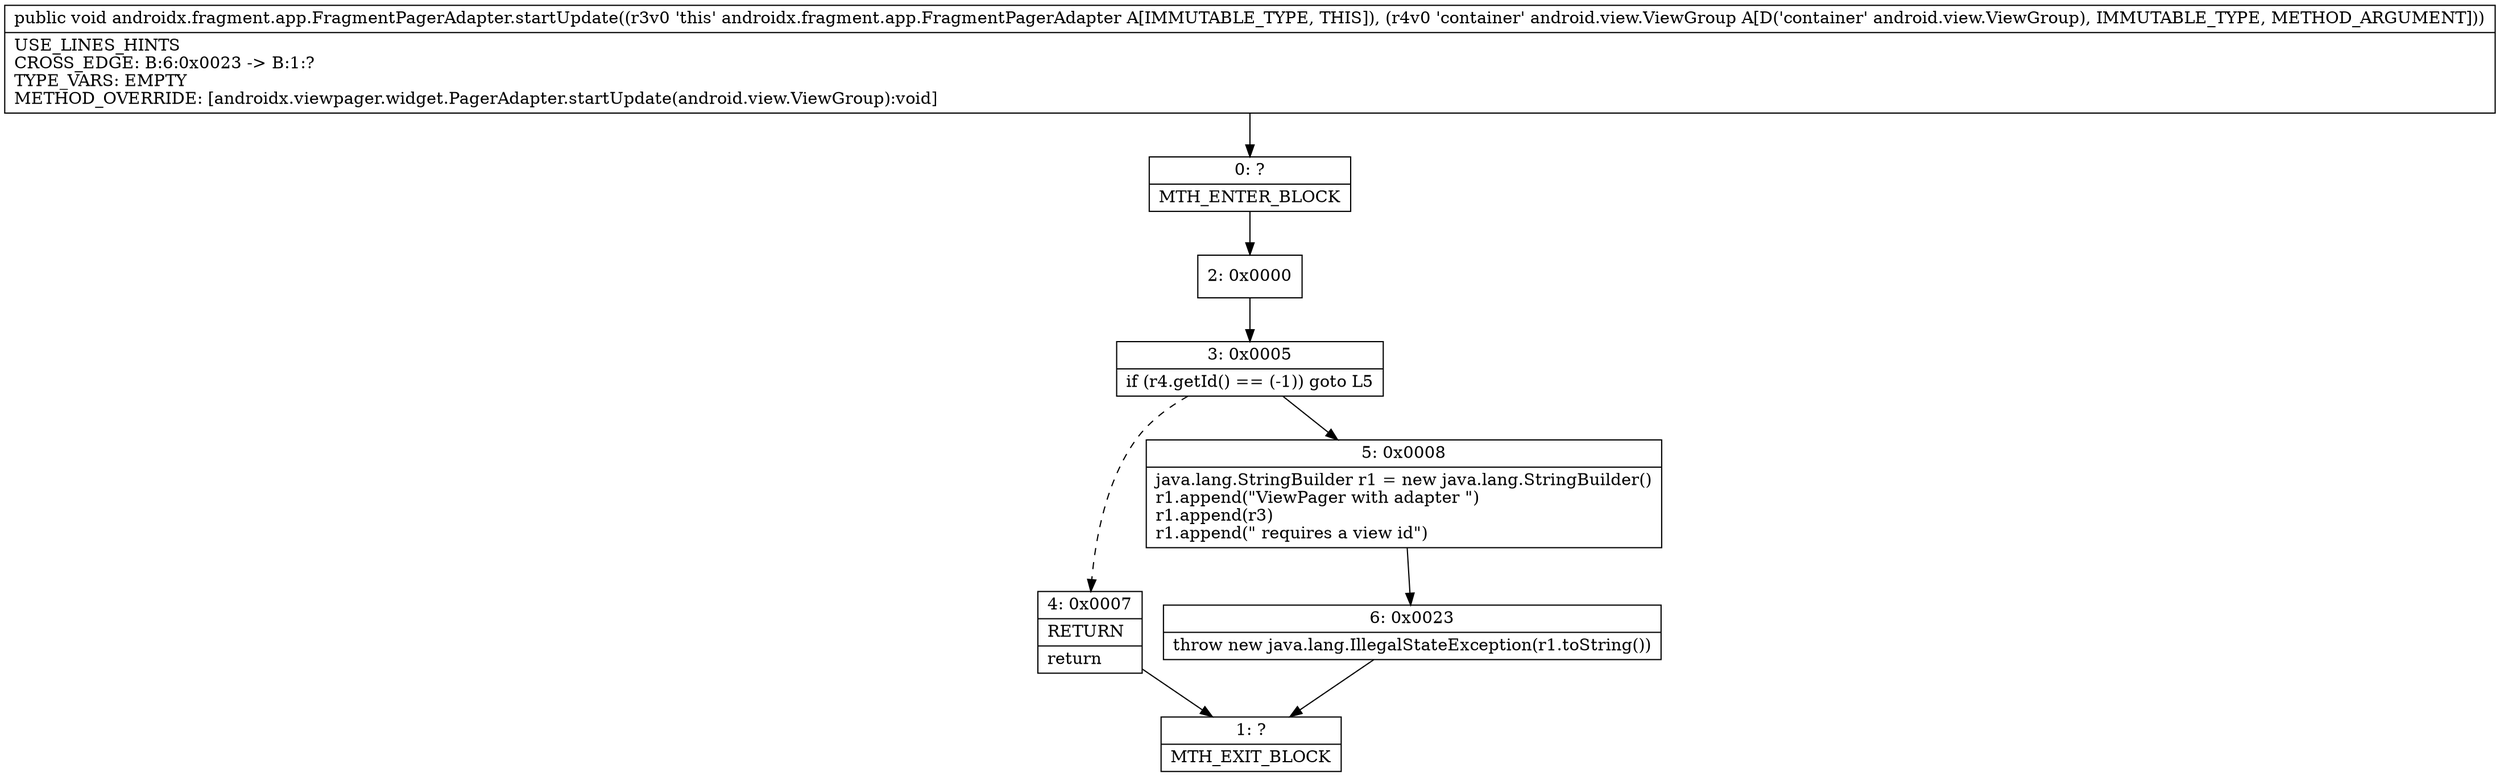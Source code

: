 digraph "CFG forandroidx.fragment.app.FragmentPagerAdapter.startUpdate(Landroid\/view\/ViewGroup;)V" {
Node_0 [shape=record,label="{0\:\ ?|MTH_ENTER_BLOCK\l}"];
Node_2 [shape=record,label="{2\:\ 0x0000}"];
Node_3 [shape=record,label="{3\:\ 0x0005|if (r4.getId() == (\-1)) goto L5\l}"];
Node_4 [shape=record,label="{4\:\ 0x0007|RETURN\l|return\l}"];
Node_1 [shape=record,label="{1\:\ ?|MTH_EXIT_BLOCK\l}"];
Node_5 [shape=record,label="{5\:\ 0x0008|java.lang.StringBuilder r1 = new java.lang.StringBuilder()\lr1.append(\"ViewPager with adapter \")\lr1.append(r3)\lr1.append(\" requires a view id\")\l}"];
Node_6 [shape=record,label="{6\:\ 0x0023|throw new java.lang.IllegalStateException(r1.toString())\l}"];
MethodNode[shape=record,label="{public void androidx.fragment.app.FragmentPagerAdapter.startUpdate((r3v0 'this' androidx.fragment.app.FragmentPagerAdapter A[IMMUTABLE_TYPE, THIS]), (r4v0 'container' android.view.ViewGroup A[D('container' android.view.ViewGroup), IMMUTABLE_TYPE, METHOD_ARGUMENT]))  | USE_LINES_HINTS\lCROSS_EDGE: B:6:0x0023 \-\> B:1:?\lTYPE_VARS: EMPTY\lMETHOD_OVERRIDE: [androidx.viewpager.widget.PagerAdapter.startUpdate(android.view.ViewGroup):void]\l}"];
MethodNode -> Node_0;Node_0 -> Node_2;
Node_2 -> Node_3;
Node_3 -> Node_4[style=dashed];
Node_3 -> Node_5;
Node_4 -> Node_1;
Node_5 -> Node_6;
Node_6 -> Node_1;
}

